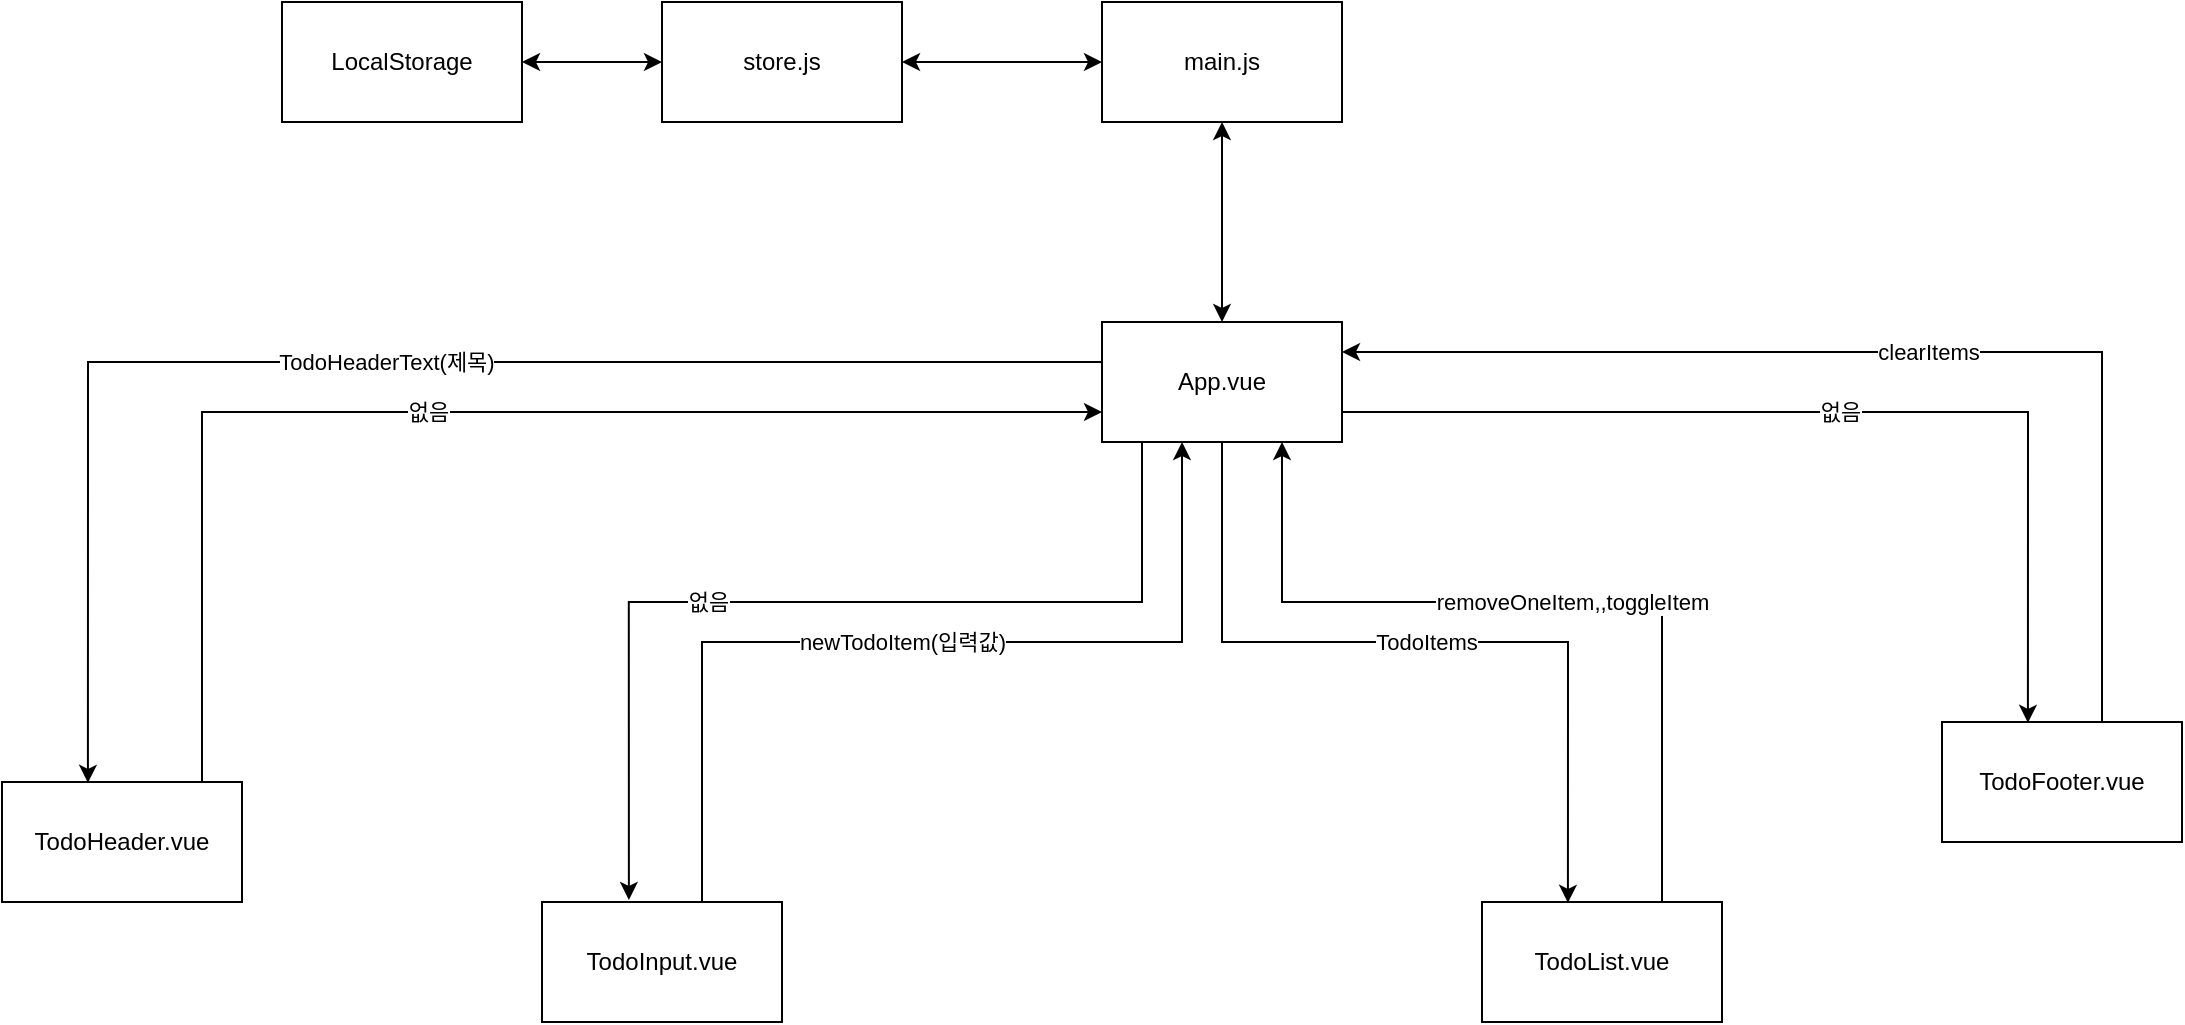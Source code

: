 <mxfile>
    <diagram name="Page-1" id="929967ad-93f9-6ef4-fab6-5d389245f69c">
        <mxGraphModel dx="734" dy="359" grid="1" gridSize="10" guides="1" tooltips="1" connect="1" arrows="1" fold="1" page="1" pageScale="1.5" pageWidth="1169" pageHeight="826" background="none" math="0" shadow="0">
            <root>
                <mxCell id="0" style=";html=1;"/>
                <mxCell id="1" style=";html=1;" parent="0"/>
                <mxCell id="sMB9URkfUxPKzVC8ScGN-3" value="App.vue" style="rounded=0;whiteSpace=wrap;html=1;" parent="1" vertex="1">
                    <mxGeometry x="770" y="300" width="120" height="60" as="geometry"/>
                </mxCell>
                <mxCell id="sMB9URkfUxPKzVC8ScGN-6" value="TodoHeader.vue" style="rounded=0;whiteSpace=wrap;html=1;" parent="1" vertex="1">
                    <mxGeometry x="220" y="530" width="120" height="60" as="geometry"/>
                </mxCell>
                <mxCell id="sMB9URkfUxPKzVC8ScGN-14" value="없음" style="endArrow=classic;html=1;rounded=0;exitX=0.5;exitY=0;exitDx=0;exitDy=0;edgeStyle=elbowEdgeStyle;entryX=0;entryY=0.75;entryDx=0;entryDy=0;" parent="1" source="sMB9URkfUxPKzVC8ScGN-6" target="sMB9URkfUxPKzVC8ScGN-3" edge="1">
                    <mxGeometry width="50" height="50" relative="1" as="geometry">
                        <mxPoint x="850" y="370" as="sourcePoint"/>
                        <mxPoint x="760" y="340" as="targetPoint"/>
                        <Array as="points">
                            <mxPoint x="320" y="420"/>
                            <mxPoint x="490" y="330"/>
                        </Array>
                    </mxGeometry>
                </mxCell>
                <mxCell id="sMB9URkfUxPKzVC8ScGN-16" value="TodoHeaderText(제목)" style="endArrow=classic;html=1;rounded=0;entryX=0.358;entryY=0.007;entryDx=0;entryDy=0;entryPerimeter=0;" parent="1" target="sMB9URkfUxPKzVC8ScGN-6" edge="1">
                    <mxGeometry width="50" height="50" relative="1" as="geometry">
                        <mxPoint x="770" y="320" as="sourcePoint"/>
                        <mxPoint x="900" y="320" as="targetPoint"/>
                        <Array as="points">
                            <mxPoint x="263" y="320"/>
                        </Array>
                    </mxGeometry>
                </mxCell>
                <mxCell id="wge7VySj40UyJaX21Vwp-1" value="TodoInput.vue" style="rounded=0;whiteSpace=wrap;html=1;" parent="1" vertex="1">
                    <mxGeometry x="490" y="590" width="120" height="60" as="geometry"/>
                </mxCell>
                <mxCell id="wge7VySj40UyJaX21Vwp-4" value="TodoList.vue" style="rounded=0;whiteSpace=wrap;html=1;" parent="1" vertex="1">
                    <mxGeometry x="960" y="590" width="120" height="60" as="geometry"/>
                </mxCell>
                <mxCell id="wge7VySj40UyJaX21Vwp-5" value="removeOneItem,,toggleItem" style="endArrow=classic;html=1;rounded=0;exitX=0.5;exitY=0;exitDx=0;exitDy=0;entryX=0.75;entryY=1;entryDx=0;entryDy=0;edgeStyle=orthogonalEdgeStyle;" parent="1" source="wge7VySj40UyJaX21Vwp-4" target="sMB9URkfUxPKzVC8ScGN-3" edge="1">
                    <mxGeometry width="50" height="50" relative="1" as="geometry">
                        <mxPoint x="1310" y="510" as="sourcePoint"/>
                        <mxPoint x="1230" y="485" as="targetPoint"/>
                        <Array as="points">
                            <mxPoint x="1050" y="590"/>
                            <mxPoint x="1050" y="440"/>
                            <mxPoint x="860" y="440"/>
                        </Array>
                    </mxGeometry>
                </mxCell>
                <mxCell id="wge7VySj40UyJaX21Vwp-6" value="TodoItems" style="endArrow=classic;html=1;rounded=0;entryX=0.358;entryY=0.007;entryDx=0;entryDy=0;entryPerimeter=0;exitX=0.5;exitY=1;exitDx=0;exitDy=0;edgeStyle=orthogonalEdgeStyle;" parent="1" source="sMB9URkfUxPKzVC8ScGN-3" target="wge7VySj40UyJaX21Vwp-4" edge="1">
                    <mxGeometry width="50" height="50" relative="1" as="geometry">
                        <mxPoint x="1230" y="460" as="sourcePoint"/>
                        <mxPoint x="1360" y="460" as="targetPoint"/>
                        <Array as="points">
                            <mxPoint x="830" y="460"/>
                            <mxPoint x="1003" y="460"/>
                        </Array>
                    </mxGeometry>
                </mxCell>
                <mxCell id="wge7VySj40UyJaX21Vwp-7" value="TodoFooter.vue" style="rounded=0;whiteSpace=wrap;html=1;" parent="1" vertex="1">
                    <mxGeometry x="1190" y="500" width="120" height="60" as="geometry"/>
                </mxCell>
                <mxCell id="wge7VySj40UyJaX21Vwp-8" value="clearItems" style="endArrow=classic;html=1;rounded=0;exitX=0.5;exitY=0;exitDx=0;exitDy=0;edgeStyle=elbowEdgeStyle;entryX=1;entryY=0.25;entryDx=0;entryDy=0;" parent="1" source="wge7VySj40UyJaX21Vwp-7" target="sMB9URkfUxPKzVC8ScGN-3" edge="1">
                    <mxGeometry width="50" height="50" relative="1" as="geometry">
                        <mxPoint x="1630" y="490" as="sourcePoint"/>
                        <mxPoint x="1550" y="465" as="targetPoint"/>
                        <Array as="points">
                            <mxPoint x="1270" y="480"/>
                            <mxPoint x="1270" y="450"/>
                        </Array>
                    </mxGeometry>
                </mxCell>
                <mxCell id="wge7VySj40UyJaX21Vwp-9" value="없음" style="endArrow=classic;html=1;rounded=0;entryX=0.358;entryY=0.007;entryDx=0;entryDy=0;entryPerimeter=0;exitX=1;exitY=0.75;exitDx=0;exitDy=0;edgeStyle=orthogonalEdgeStyle;" parent="1" source="sMB9URkfUxPKzVC8ScGN-3" target="wge7VySj40UyJaX21Vwp-7" edge="1">
                    <mxGeometry width="50" height="50" relative="1" as="geometry">
                        <mxPoint x="1550" y="440" as="sourcePoint"/>
                        <mxPoint x="1680" y="440" as="targetPoint"/>
                    </mxGeometry>
                </mxCell>
                <mxCell id="wge7VySj40UyJaX21Vwp-10" value="newTodoItem(입력값)" style="endArrow=classic;html=1;rounded=0;exitX=0.75;exitY=0;exitDx=0;exitDy=0;edgeStyle=orthogonalEdgeStyle;" parent="1" source="wge7VySj40UyJaX21Vwp-1" edge="1">
                    <mxGeometry width="50" height="50" relative="1" as="geometry">
                        <mxPoint x="580" y="580" as="sourcePoint"/>
                        <mxPoint x="810" y="360" as="targetPoint"/>
                        <Array as="points">
                            <mxPoint x="570" y="590"/>
                            <mxPoint x="570" y="460"/>
                            <mxPoint x="810" y="460"/>
                            <mxPoint x="810" y="360"/>
                        </Array>
                    </mxGeometry>
                </mxCell>
                <mxCell id="wge7VySj40UyJaX21Vwp-12" value="" style="endArrow=classic;html=1;rounded=0;entryX=0.362;entryY=-0.017;entryDx=0;entryDy=0;entryPerimeter=0;exitX=0.25;exitY=1;exitDx=0;exitDy=0;edgeStyle=orthogonalEdgeStyle;" parent="1" source="sMB9URkfUxPKzVC8ScGN-3" target="wge7VySj40UyJaX21Vwp-1" edge="1">
                    <mxGeometry width="50" height="50" relative="1" as="geometry">
                        <mxPoint x="730" y="610" as="sourcePoint"/>
                        <mxPoint x="780" y="560" as="targetPoint"/>
                        <Array as="points">
                            <mxPoint x="790" y="360"/>
                            <mxPoint x="790" y="440"/>
                            <mxPoint x="533" y="440"/>
                        </Array>
                    </mxGeometry>
                </mxCell>
                <mxCell id="wge7VySj40UyJaX21Vwp-14" value="없음" style="edgeLabel;html=1;align=center;verticalAlign=middle;resizable=0;points=[];" parent="wge7VySj40UyJaX21Vwp-12" vertex="1" connectable="0">
                    <mxGeometry x="0.238" relative="1" as="geometry">
                        <mxPoint as="offset"/>
                    </mxGeometry>
                </mxCell>
                <mxCell id="wge7VySj40UyJaX21Vwp-15" value="store.js" style="rounded=0;whiteSpace=wrap;html=1;" parent="1" vertex="1">
                    <mxGeometry x="550" y="140" width="120" height="60" as="geometry"/>
                </mxCell>
                <mxCell id="wge7VySj40UyJaX21Vwp-22" value="" style="endArrow=classic;startArrow=classic;html=1;rounded=0;entryX=1;entryY=0.5;entryDx=0;entryDy=0;exitX=0;exitY=0.5;exitDx=0;exitDy=0;" parent="1" source="wge7VySj40UyJaX21Vwp-25" target="wge7VySj40UyJaX21Vwp-15" edge="1">
                    <mxGeometry width="50" height="50" relative="1" as="geometry">
                        <mxPoint x="720" y="440" as="sourcePoint"/>
                        <mxPoint x="770" y="390" as="targetPoint"/>
                    </mxGeometry>
                </mxCell>
                <mxCell id="wge7VySj40UyJaX21Vwp-23" value="LocalStorage" style="rounded=0;whiteSpace=wrap;html=1;" parent="1" vertex="1">
                    <mxGeometry x="360" y="140" width="120" height="60" as="geometry"/>
                </mxCell>
                <mxCell id="wge7VySj40UyJaX21Vwp-24" value="" style="endArrow=classic;startArrow=classic;html=1;rounded=0;entryX=1;entryY=0.5;entryDx=0;entryDy=0;" parent="1" source="wge7VySj40UyJaX21Vwp-15" target="wge7VySj40UyJaX21Vwp-23" edge="1">
                    <mxGeometry width="50" height="50" relative="1" as="geometry">
                        <mxPoint x="720" y="440" as="sourcePoint"/>
                        <mxPoint x="770" y="390" as="targetPoint"/>
                    </mxGeometry>
                </mxCell>
                <mxCell id="wge7VySj40UyJaX21Vwp-25" value="main.js" style="rounded=0;whiteSpace=wrap;html=1;" parent="1" vertex="1">
                    <mxGeometry x="770" y="140" width="120" height="60" as="geometry"/>
                </mxCell>
                <mxCell id="wge7VySj40UyJaX21Vwp-26" value="" style="endArrow=classic;startArrow=classic;html=1;rounded=0;exitX=0.5;exitY=0;exitDx=0;exitDy=0;entryX=0.5;entryY=1;entryDx=0;entryDy=0;" parent="1" source="sMB9URkfUxPKzVC8ScGN-3" target="wge7VySj40UyJaX21Vwp-25" edge="1">
                    <mxGeometry width="50" height="50" relative="1" as="geometry">
                        <mxPoint x="960" y="240" as="sourcePoint"/>
                        <mxPoint x="1010" y="190" as="targetPoint"/>
                    </mxGeometry>
                </mxCell>
            </root>
        </mxGraphModel>
    </diagram>
    <diagram name="Page-1의 복사본" id="V7QlEWpLAVeqgZhhX2CB">
        <mxGraphModel dx="773" dy="378" grid="1" gridSize="10" guides="1" tooltips="1" connect="1" arrows="1" fold="1" page="1" pageScale="1.5" pageWidth="1169" pageHeight="826" background="none" math="0" shadow="0">
            <root>
                <mxCell id="QosGhmUIUOkLz8DRriH_-0" style=";html=1;"/>
                <mxCell id="QosGhmUIUOkLz8DRriH_-1" style=";html=1;" parent="QosGhmUIUOkLz8DRriH_-0"/>
                <mxCell id="QosGhmUIUOkLz8DRriH_-2" value="App.vue" style="rounded=0;whiteSpace=wrap;html=1;" parent="QosGhmUIUOkLz8DRriH_-1" vertex="1">
                    <mxGeometry x="700" y="210" width="120" height="60" as="geometry"/>
                </mxCell>
                <mxCell id="QosGhmUIUOkLz8DRriH_-3" value="TodoHeader.vue" style="rounded=0;whiteSpace=wrap;html=1;" parent="QosGhmUIUOkLz8DRriH_-1" vertex="1">
                    <mxGeometry x="260" y="380" width="120" height="60" as="geometry"/>
                </mxCell>
                <mxCell id="QosGhmUIUOkLz8DRriH_-5" value="headerTextt" style="endArrow=classic;html=1;rounded=0;entryX=0.5;entryY=1;entryDx=0;entryDy=0;exitX=0;exitY=0.75;exitDx=0;exitDy=0;edgeStyle=orthogonalEdgeStyle;" parent="QosGhmUIUOkLz8DRriH_-1" source="QosGhmUIUOkLz8DRriH_-16" target="QosGhmUIUOkLz8DRriH_-3" edge="1">
                    <mxGeometry width="50" height="50" relative="1" as="geometry">
                        <mxPoint x="770" y="320" as="sourcePoint"/>
                        <mxPoint x="900" y="320" as="targetPoint"/>
                    </mxGeometry>
                </mxCell>
                <mxCell id="QosGhmUIUOkLz8DRriH_-6" value="TodoInput.vue" style="rounded=0;whiteSpace=wrap;html=1;" parent="QosGhmUIUOkLz8DRriH_-1" vertex="1">
                    <mxGeometry x="530" y="380" width="120" height="60" as="geometry"/>
                </mxCell>
                <mxCell id="QosGhmUIUOkLz8DRriH_-7" value="TodoList.vue" style="rounded=0;whiteSpace=wrap;html=1;" parent="QosGhmUIUOkLz8DRriH_-1" vertex="1">
                    <mxGeometry x="910" y="380" width="120" height="60" as="geometry"/>
                </mxCell>
                <mxCell id="QosGhmUIUOkLz8DRriH_-8" value="removeOneItem,,toggleItem" style="endArrow=classic;html=1;rounded=0;exitX=0.5;exitY=1;exitDx=0;exitDy=0;entryX=1.029;entryY=0.167;entryDx=0;entryDy=0;edgeStyle=orthogonalEdgeStyle;entryPerimeter=0;" parent="QosGhmUIUOkLz8DRriH_-1" source="QosGhmUIUOkLz8DRriH_-7" target="QosGhmUIUOkLz8DRriH_-16" edge="1">
                    <mxGeometry width="50" height="50" relative="1" as="geometry">
                        <mxPoint x="1310" y="510" as="sourcePoint"/>
                        <mxPoint x="1230" y="485" as="targetPoint"/>
                        <Array as="points">
                            <mxPoint x="980" y="440"/>
                            <mxPoint x="980" y="521"/>
                        </Array>
                    </mxGeometry>
                </mxCell>
                <mxCell id="QosGhmUIUOkLz8DRriH_-9" value="TodoItems" style="endArrow=classic;html=1;rounded=0;exitX=0.75;exitY=0;exitDx=0;exitDy=0;edgeStyle=orthogonalEdgeStyle;entryX=0.25;entryY=1;entryDx=0;entryDy=0;" parent="QosGhmUIUOkLz8DRriH_-1" source="QosGhmUIUOkLz8DRriH_-16" target="QosGhmUIUOkLz8DRriH_-7" edge="1">
                    <mxGeometry width="50" height="50" relative="1" as="geometry">
                        <mxPoint x="1230" y="460" as="sourcePoint"/>
                        <mxPoint x="973" y="440" as="targetPoint"/>
                    </mxGeometry>
                </mxCell>
                <mxCell id="QosGhmUIUOkLz8DRriH_-10" value="TodoFooter.vue" style="rounded=0;whiteSpace=wrap;html=1;" parent="QosGhmUIUOkLz8DRriH_-1" vertex="1">
                    <mxGeometry x="1170" y="380" width="120" height="60" as="geometry"/>
                </mxCell>
                <mxCell id="QosGhmUIUOkLz8DRriH_-11" value="clearItems" style="endArrow=classic;html=1;rounded=0;exitX=0.5;exitY=1;exitDx=0;exitDy=0;entryX=1;entryY=0.75;entryDx=0;entryDy=0;edgeStyle=orthogonalEdgeStyle;" parent="QosGhmUIUOkLz8DRriH_-1" source="QosGhmUIUOkLz8DRriH_-10" target="QosGhmUIUOkLz8DRriH_-16" edge="1">
                    <mxGeometry width="50" height="50" relative="1" as="geometry">
                        <mxPoint x="1630" y="490" as="sourcePoint"/>
                        <mxPoint x="1550" y="465" as="targetPoint"/>
                    </mxGeometry>
                </mxCell>
                <mxCell id="QosGhmUIUOkLz8DRriH_-13" value="newTodoItem" style="endArrow=classic;html=1;rounded=0;entryX=0;entryY=0.5;entryDx=0;entryDy=0;edgeStyle=orthogonalEdgeStyle;" parent="QosGhmUIUOkLz8DRriH_-1" target="QosGhmUIUOkLz8DRriH_-16" edge="1">
                    <mxGeometry width="50" height="50" relative="1" as="geometry">
                        <mxPoint x="580" y="440" as="sourcePoint"/>
                        <mxPoint x="810" y="360" as="targetPoint"/>
                        <Array as="points">
                            <mxPoint x="580" y="540"/>
                        </Array>
                    </mxGeometry>
                </mxCell>
                <mxCell id="QosGhmUIUOkLz8DRriH_-16" value="store.js" style="rounded=0;whiteSpace=wrap;html=1;" parent="QosGhmUIUOkLz8DRriH_-1" vertex="1">
                    <mxGeometry x="720" y="510" width="120" height="60" as="geometry"/>
                </mxCell>
                <mxCell id="QosGhmUIUOkLz8DRriH_-18" value="LocalStorage" style="rounded=0;whiteSpace=wrap;html=1;" parent="QosGhmUIUOkLz8DRriH_-1" vertex="1">
                    <mxGeometry x="720" y="620" width="120" height="60" as="geometry"/>
                </mxCell>
                <mxCell id="QosGhmUIUOkLz8DRriH_-19" value="" style="endArrow=classic;startArrow=classic;html=1;rounded=0;" parent="QosGhmUIUOkLz8DRriH_-1" source="QosGhmUIUOkLz8DRriH_-16" edge="1" target="QosGhmUIUOkLz8DRriH_-18">
                    <mxGeometry width="50" height="50" relative="1" as="geometry">
                        <mxPoint x="720" y="440" as="sourcePoint"/>
                        <mxPoint x="790" y="630" as="targetPoint"/>
                    </mxGeometry>
                </mxCell>
                <mxCell id="QosGhmUIUOkLz8DRriH_-20" value="main.js" style="rounded=0;whiteSpace=wrap;html=1;" parent="QosGhmUIUOkLz8DRriH_-1" vertex="1">
                    <mxGeometry x="700" y="20" width="120" height="60" as="geometry"/>
                </mxCell>
                <mxCell id="APQygouw257mHrgT6pig-6" value="" style="endArrow=block;html=1;exitX=0.5;exitY=0;exitDx=0;exitDy=0;entryX=0;entryY=0.25;entryDx=0;entryDy=0;endFill=0;" parent="QosGhmUIUOkLz8DRriH_-1" source="QosGhmUIUOkLz8DRriH_-3" target="QosGhmUIUOkLz8DRriH_-2" edge="1">
                    <mxGeometry width="50" height="50" relative="1" as="geometry">
                        <mxPoint x="640" y="430" as="sourcePoint"/>
                        <mxPoint x="690" y="380" as="targetPoint"/>
                    </mxGeometry>
                </mxCell>
                <mxCell id="APQygouw257mHrgT6pig-7" value="" style="endArrow=block;html=1;exitX=0.5;exitY=0;exitDx=0;exitDy=0;entryX=0.25;entryY=1;entryDx=0;entryDy=0;endFill=0;" parent="QosGhmUIUOkLz8DRriH_-1" source="QosGhmUIUOkLz8DRriH_-6" target="QosGhmUIUOkLz8DRriH_-2" edge="1">
                    <mxGeometry width="50" height="50" relative="1" as="geometry">
                        <mxPoint x="330" y="390" as="sourcePoint"/>
                        <mxPoint x="710" y="235" as="targetPoint"/>
                    </mxGeometry>
                </mxCell>
                <mxCell id="APQygouw257mHrgT6pig-8" value="" style="endArrow=block;html=1;exitX=0.5;exitY=0;exitDx=0;exitDy=0;entryX=0.75;entryY=1;entryDx=0;entryDy=0;endFill=0;" parent="QosGhmUIUOkLz8DRriH_-1" source="QosGhmUIUOkLz8DRriH_-7" target="QosGhmUIUOkLz8DRriH_-2" edge="1">
                    <mxGeometry width="50" height="50" relative="1" as="geometry">
                        <mxPoint x="340" y="400" as="sourcePoint"/>
                        <mxPoint x="720" y="245" as="targetPoint"/>
                    </mxGeometry>
                </mxCell>
                <mxCell id="APQygouw257mHrgT6pig-9" value="" style="endArrow=block;html=1;exitX=0.5;exitY=0;exitDx=0;exitDy=0;entryX=1;entryY=0.25;entryDx=0;entryDy=0;endFill=0;" parent="QosGhmUIUOkLz8DRriH_-1" source="QosGhmUIUOkLz8DRriH_-10" target="QosGhmUIUOkLz8DRriH_-2" edge="1">
                    <mxGeometry width="50" height="50" relative="1" as="geometry">
                        <mxPoint x="350" y="410" as="sourcePoint"/>
                        <mxPoint x="730" y="255" as="targetPoint"/>
                    </mxGeometry>
                </mxCell>
                <mxCell id="APQygouw257mHrgT6pig-10" value="" style="endArrow=block;html=1;entryX=1;entryY=0.25;entryDx=0;entryDy=0;endFill=0;" parent="QosGhmUIUOkLz8DRriH_-1" source="QosGhmUIUOkLz8DRriH_-2" edge="1">
                    <mxGeometry width="50" height="50" relative="1" as="geometry">
                        <mxPoint x="1170" y="235" as="sourcePoint"/>
                        <mxPoint x="760" y="80" as="targetPoint"/>
                    </mxGeometry>
                </mxCell>
                <mxCell id="APQygouw257mHrgT6pig-11" value="" style="endArrow=block;html=1;exitX=0.25;exitY=1;exitDx=0;exitDy=0;entryX=1;entryY=0.25;entryDx=0;entryDy=0;endFill=0;edgeStyle=orthogonalEdgeStyle;" parent="QosGhmUIUOkLz8DRriH_-1" source="QosGhmUIUOkLz8DRriH_-16" edge="1">
                    <mxGeometry width="50" height="50" relative="1" as="geometry">
                        <mxPoint x="1110" y="210" as="sourcePoint"/>
                        <mxPoint x="700" y="55" as="targetPoint"/>
                        <Array as="points">
                            <mxPoint x="750" y="580"/>
                            <mxPoint x="200" y="580"/>
                            <mxPoint x="200" y="55"/>
                        </Array>
                    </mxGeometry>
                </mxCell>
            </root>
        </mxGraphModel>
    </diagram>
</mxfile>